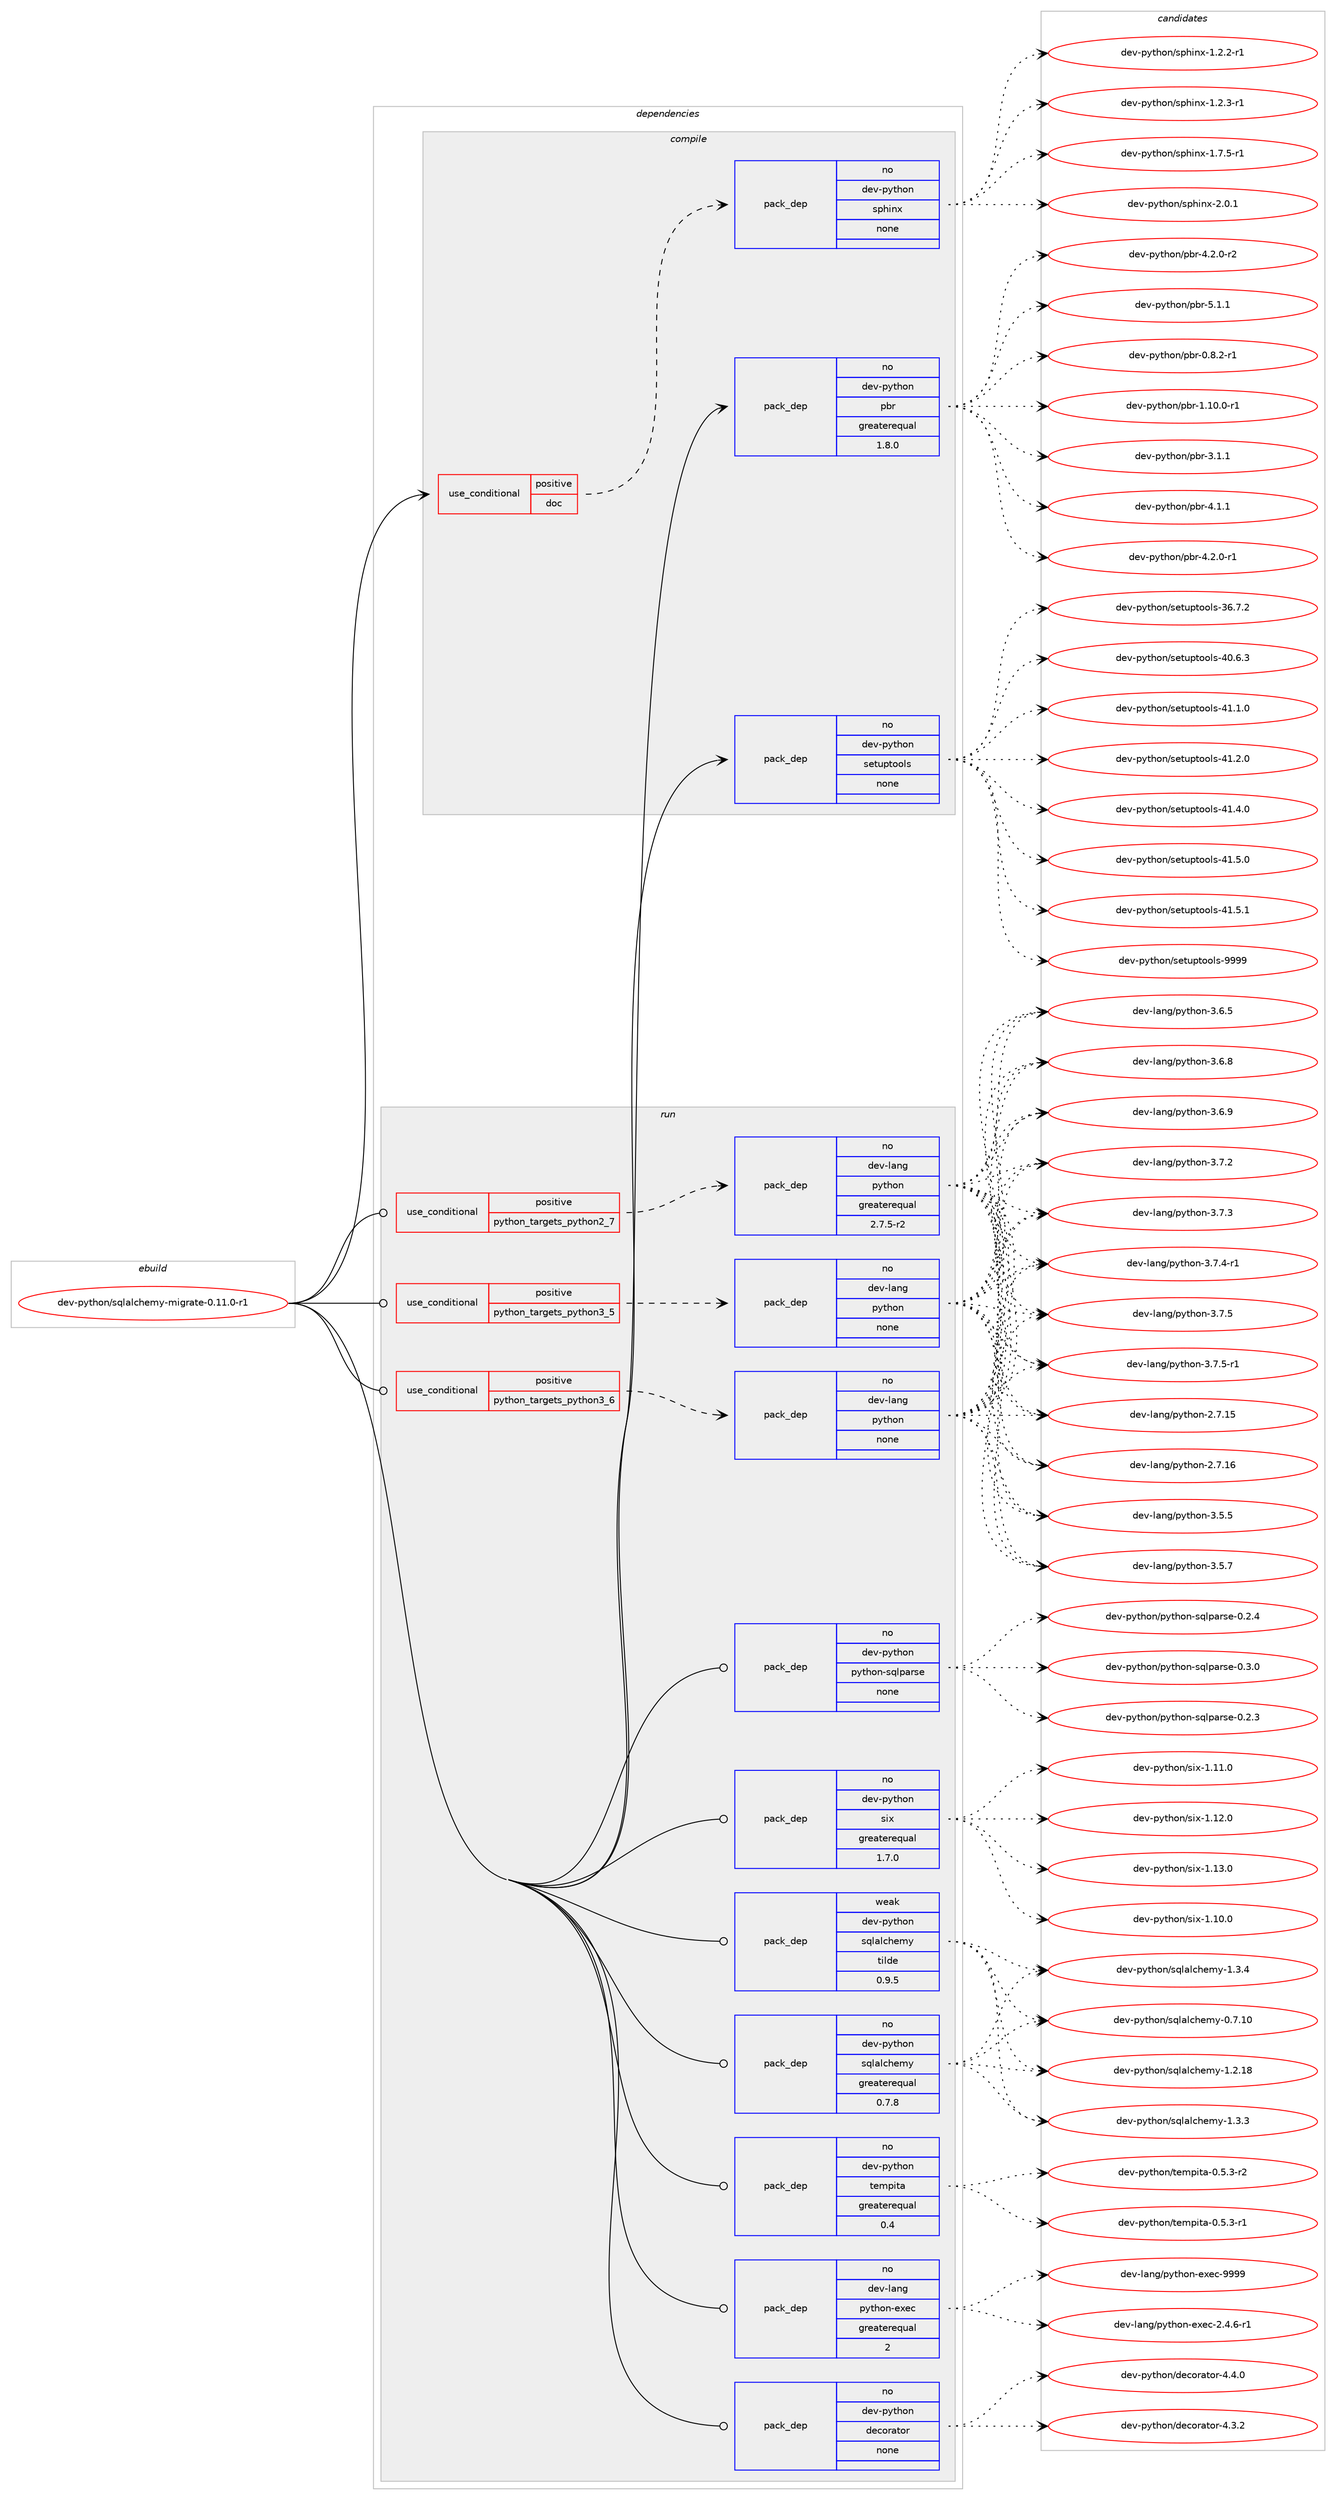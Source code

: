 digraph prolog {

# *************
# Graph options
# *************

newrank=true;
concentrate=true;
compound=true;
graph [rankdir=LR,fontname=Helvetica,fontsize=10,ranksep=1.5];#, ranksep=2.5, nodesep=0.2];
edge  [arrowhead=vee];
node  [fontname=Helvetica,fontsize=10];

# **********
# The ebuild
# **********

subgraph cluster_leftcol {
color=gray;
rank=same;
label=<<i>ebuild</i>>;
id [label="dev-python/sqlalchemy-migrate-0.11.0-r1", color=red, width=4, href="../dev-python/sqlalchemy-migrate-0.11.0-r1.svg"];
}

# ****************
# The dependencies
# ****************

subgraph cluster_midcol {
color=gray;
label=<<i>dependencies</i>>;
subgraph cluster_compile {
fillcolor="#eeeeee";
style=filled;
label=<<i>compile</i>>;
subgraph cond149890 {
dependency638945 [label=<<TABLE BORDER="0" CELLBORDER="1" CELLSPACING="0" CELLPADDING="4"><TR><TD ROWSPAN="3" CELLPADDING="10">use_conditional</TD></TR><TR><TD>positive</TD></TR><TR><TD>doc</TD></TR></TABLE>>, shape=none, color=red];
subgraph pack477174 {
dependency638946 [label=<<TABLE BORDER="0" CELLBORDER="1" CELLSPACING="0" CELLPADDING="4" WIDTH="220"><TR><TD ROWSPAN="6" CELLPADDING="30">pack_dep</TD></TR><TR><TD WIDTH="110">no</TD></TR><TR><TD>dev-python</TD></TR><TR><TD>sphinx</TD></TR><TR><TD>none</TD></TR><TR><TD></TD></TR></TABLE>>, shape=none, color=blue];
}
dependency638945:e -> dependency638946:w [weight=20,style="dashed",arrowhead="vee"];
}
id:e -> dependency638945:w [weight=20,style="solid",arrowhead="vee"];
subgraph pack477175 {
dependency638947 [label=<<TABLE BORDER="0" CELLBORDER="1" CELLSPACING="0" CELLPADDING="4" WIDTH="220"><TR><TD ROWSPAN="6" CELLPADDING="30">pack_dep</TD></TR><TR><TD WIDTH="110">no</TD></TR><TR><TD>dev-python</TD></TR><TR><TD>pbr</TD></TR><TR><TD>greaterequal</TD></TR><TR><TD>1.8.0</TD></TR></TABLE>>, shape=none, color=blue];
}
id:e -> dependency638947:w [weight=20,style="solid",arrowhead="vee"];
subgraph pack477176 {
dependency638948 [label=<<TABLE BORDER="0" CELLBORDER="1" CELLSPACING="0" CELLPADDING="4" WIDTH="220"><TR><TD ROWSPAN="6" CELLPADDING="30">pack_dep</TD></TR><TR><TD WIDTH="110">no</TD></TR><TR><TD>dev-python</TD></TR><TR><TD>setuptools</TD></TR><TR><TD>none</TD></TR><TR><TD></TD></TR></TABLE>>, shape=none, color=blue];
}
id:e -> dependency638948:w [weight=20,style="solid",arrowhead="vee"];
}
subgraph cluster_compileandrun {
fillcolor="#eeeeee";
style=filled;
label=<<i>compile and run</i>>;
}
subgraph cluster_run {
fillcolor="#eeeeee";
style=filled;
label=<<i>run</i>>;
subgraph cond149891 {
dependency638949 [label=<<TABLE BORDER="0" CELLBORDER="1" CELLSPACING="0" CELLPADDING="4"><TR><TD ROWSPAN="3" CELLPADDING="10">use_conditional</TD></TR><TR><TD>positive</TD></TR><TR><TD>python_targets_python2_7</TD></TR></TABLE>>, shape=none, color=red];
subgraph pack477177 {
dependency638950 [label=<<TABLE BORDER="0" CELLBORDER="1" CELLSPACING="0" CELLPADDING="4" WIDTH="220"><TR><TD ROWSPAN="6" CELLPADDING="30">pack_dep</TD></TR><TR><TD WIDTH="110">no</TD></TR><TR><TD>dev-lang</TD></TR><TR><TD>python</TD></TR><TR><TD>greaterequal</TD></TR><TR><TD>2.7.5-r2</TD></TR></TABLE>>, shape=none, color=blue];
}
dependency638949:e -> dependency638950:w [weight=20,style="dashed",arrowhead="vee"];
}
id:e -> dependency638949:w [weight=20,style="solid",arrowhead="odot"];
subgraph cond149892 {
dependency638951 [label=<<TABLE BORDER="0" CELLBORDER="1" CELLSPACING="0" CELLPADDING="4"><TR><TD ROWSPAN="3" CELLPADDING="10">use_conditional</TD></TR><TR><TD>positive</TD></TR><TR><TD>python_targets_python3_5</TD></TR></TABLE>>, shape=none, color=red];
subgraph pack477178 {
dependency638952 [label=<<TABLE BORDER="0" CELLBORDER="1" CELLSPACING="0" CELLPADDING="4" WIDTH="220"><TR><TD ROWSPAN="6" CELLPADDING="30">pack_dep</TD></TR><TR><TD WIDTH="110">no</TD></TR><TR><TD>dev-lang</TD></TR><TR><TD>python</TD></TR><TR><TD>none</TD></TR><TR><TD></TD></TR></TABLE>>, shape=none, color=blue];
}
dependency638951:e -> dependency638952:w [weight=20,style="dashed",arrowhead="vee"];
}
id:e -> dependency638951:w [weight=20,style="solid",arrowhead="odot"];
subgraph cond149893 {
dependency638953 [label=<<TABLE BORDER="0" CELLBORDER="1" CELLSPACING="0" CELLPADDING="4"><TR><TD ROWSPAN="3" CELLPADDING="10">use_conditional</TD></TR><TR><TD>positive</TD></TR><TR><TD>python_targets_python3_6</TD></TR></TABLE>>, shape=none, color=red];
subgraph pack477179 {
dependency638954 [label=<<TABLE BORDER="0" CELLBORDER="1" CELLSPACING="0" CELLPADDING="4" WIDTH="220"><TR><TD ROWSPAN="6" CELLPADDING="30">pack_dep</TD></TR><TR><TD WIDTH="110">no</TD></TR><TR><TD>dev-lang</TD></TR><TR><TD>python</TD></TR><TR><TD>none</TD></TR><TR><TD></TD></TR></TABLE>>, shape=none, color=blue];
}
dependency638953:e -> dependency638954:w [weight=20,style="dashed",arrowhead="vee"];
}
id:e -> dependency638953:w [weight=20,style="solid",arrowhead="odot"];
subgraph pack477180 {
dependency638955 [label=<<TABLE BORDER="0" CELLBORDER="1" CELLSPACING="0" CELLPADDING="4" WIDTH="220"><TR><TD ROWSPAN="6" CELLPADDING="30">pack_dep</TD></TR><TR><TD WIDTH="110">no</TD></TR><TR><TD>dev-lang</TD></TR><TR><TD>python-exec</TD></TR><TR><TD>greaterequal</TD></TR><TR><TD>2</TD></TR></TABLE>>, shape=none, color=blue];
}
id:e -> dependency638955:w [weight=20,style="solid",arrowhead="odot"];
subgraph pack477181 {
dependency638956 [label=<<TABLE BORDER="0" CELLBORDER="1" CELLSPACING="0" CELLPADDING="4" WIDTH="220"><TR><TD ROWSPAN="6" CELLPADDING="30">pack_dep</TD></TR><TR><TD WIDTH="110">no</TD></TR><TR><TD>dev-python</TD></TR><TR><TD>decorator</TD></TR><TR><TD>none</TD></TR><TR><TD></TD></TR></TABLE>>, shape=none, color=blue];
}
id:e -> dependency638956:w [weight=20,style="solid",arrowhead="odot"];
subgraph pack477182 {
dependency638957 [label=<<TABLE BORDER="0" CELLBORDER="1" CELLSPACING="0" CELLPADDING="4" WIDTH="220"><TR><TD ROWSPAN="6" CELLPADDING="30">pack_dep</TD></TR><TR><TD WIDTH="110">no</TD></TR><TR><TD>dev-python</TD></TR><TR><TD>python-sqlparse</TD></TR><TR><TD>none</TD></TR><TR><TD></TD></TR></TABLE>>, shape=none, color=blue];
}
id:e -> dependency638957:w [weight=20,style="solid",arrowhead="odot"];
subgraph pack477183 {
dependency638958 [label=<<TABLE BORDER="0" CELLBORDER="1" CELLSPACING="0" CELLPADDING="4" WIDTH="220"><TR><TD ROWSPAN="6" CELLPADDING="30">pack_dep</TD></TR><TR><TD WIDTH="110">no</TD></TR><TR><TD>dev-python</TD></TR><TR><TD>six</TD></TR><TR><TD>greaterequal</TD></TR><TR><TD>1.7.0</TD></TR></TABLE>>, shape=none, color=blue];
}
id:e -> dependency638958:w [weight=20,style="solid",arrowhead="odot"];
subgraph pack477184 {
dependency638959 [label=<<TABLE BORDER="0" CELLBORDER="1" CELLSPACING="0" CELLPADDING="4" WIDTH="220"><TR><TD ROWSPAN="6" CELLPADDING="30">pack_dep</TD></TR><TR><TD WIDTH="110">no</TD></TR><TR><TD>dev-python</TD></TR><TR><TD>sqlalchemy</TD></TR><TR><TD>greaterequal</TD></TR><TR><TD>0.7.8</TD></TR></TABLE>>, shape=none, color=blue];
}
id:e -> dependency638959:w [weight=20,style="solid",arrowhead="odot"];
subgraph pack477185 {
dependency638960 [label=<<TABLE BORDER="0" CELLBORDER="1" CELLSPACING="0" CELLPADDING="4" WIDTH="220"><TR><TD ROWSPAN="6" CELLPADDING="30">pack_dep</TD></TR><TR><TD WIDTH="110">no</TD></TR><TR><TD>dev-python</TD></TR><TR><TD>tempita</TD></TR><TR><TD>greaterequal</TD></TR><TR><TD>0.4</TD></TR></TABLE>>, shape=none, color=blue];
}
id:e -> dependency638960:w [weight=20,style="solid",arrowhead="odot"];
subgraph pack477186 {
dependency638961 [label=<<TABLE BORDER="0" CELLBORDER="1" CELLSPACING="0" CELLPADDING="4" WIDTH="220"><TR><TD ROWSPAN="6" CELLPADDING="30">pack_dep</TD></TR><TR><TD WIDTH="110">weak</TD></TR><TR><TD>dev-python</TD></TR><TR><TD>sqlalchemy</TD></TR><TR><TD>tilde</TD></TR><TR><TD>0.9.5</TD></TR></TABLE>>, shape=none, color=blue];
}
id:e -> dependency638961:w [weight=20,style="solid",arrowhead="odot"];
}
}

# **************
# The candidates
# **************

subgraph cluster_choices {
rank=same;
color=gray;
label=<<i>candidates</i>>;

subgraph choice477174 {
color=black;
nodesep=1;
choice10010111845112121116104111110471151121041051101204549465046504511449 [label="dev-python/sphinx-1.2.2-r1", color=red, width=4,href="../dev-python/sphinx-1.2.2-r1.svg"];
choice10010111845112121116104111110471151121041051101204549465046514511449 [label="dev-python/sphinx-1.2.3-r1", color=red, width=4,href="../dev-python/sphinx-1.2.3-r1.svg"];
choice10010111845112121116104111110471151121041051101204549465546534511449 [label="dev-python/sphinx-1.7.5-r1", color=red, width=4,href="../dev-python/sphinx-1.7.5-r1.svg"];
choice1001011184511212111610411111047115112104105110120455046484649 [label="dev-python/sphinx-2.0.1", color=red, width=4,href="../dev-python/sphinx-2.0.1.svg"];
dependency638946:e -> choice10010111845112121116104111110471151121041051101204549465046504511449:w [style=dotted,weight="100"];
dependency638946:e -> choice10010111845112121116104111110471151121041051101204549465046514511449:w [style=dotted,weight="100"];
dependency638946:e -> choice10010111845112121116104111110471151121041051101204549465546534511449:w [style=dotted,weight="100"];
dependency638946:e -> choice1001011184511212111610411111047115112104105110120455046484649:w [style=dotted,weight="100"];
}
subgraph choice477175 {
color=black;
nodesep=1;
choice1001011184511212111610411111047112981144548465646504511449 [label="dev-python/pbr-0.8.2-r1", color=red, width=4,href="../dev-python/pbr-0.8.2-r1.svg"];
choice100101118451121211161041111104711298114454946494846484511449 [label="dev-python/pbr-1.10.0-r1", color=red, width=4,href="../dev-python/pbr-1.10.0-r1.svg"];
choice100101118451121211161041111104711298114455146494649 [label="dev-python/pbr-3.1.1", color=red, width=4,href="../dev-python/pbr-3.1.1.svg"];
choice100101118451121211161041111104711298114455246494649 [label="dev-python/pbr-4.1.1", color=red, width=4,href="../dev-python/pbr-4.1.1.svg"];
choice1001011184511212111610411111047112981144552465046484511449 [label="dev-python/pbr-4.2.0-r1", color=red, width=4,href="../dev-python/pbr-4.2.0-r1.svg"];
choice1001011184511212111610411111047112981144552465046484511450 [label="dev-python/pbr-4.2.0-r2", color=red, width=4,href="../dev-python/pbr-4.2.0-r2.svg"];
choice100101118451121211161041111104711298114455346494649 [label="dev-python/pbr-5.1.1", color=red, width=4,href="../dev-python/pbr-5.1.1.svg"];
dependency638947:e -> choice1001011184511212111610411111047112981144548465646504511449:w [style=dotted,weight="100"];
dependency638947:e -> choice100101118451121211161041111104711298114454946494846484511449:w [style=dotted,weight="100"];
dependency638947:e -> choice100101118451121211161041111104711298114455146494649:w [style=dotted,weight="100"];
dependency638947:e -> choice100101118451121211161041111104711298114455246494649:w [style=dotted,weight="100"];
dependency638947:e -> choice1001011184511212111610411111047112981144552465046484511449:w [style=dotted,weight="100"];
dependency638947:e -> choice1001011184511212111610411111047112981144552465046484511450:w [style=dotted,weight="100"];
dependency638947:e -> choice100101118451121211161041111104711298114455346494649:w [style=dotted,weight="100"];
}
subgraph choice477176 {
color=black;
nodesep=1;
choice100101118451121211161041111104711510111611711211611111110811545515446554650 [label="dev-python/setuptools-36.7.2", color=red, width=4,href="../dev-python/setuptools-36.7.2.svg"];
choice100101118451121211161041111104711510111611711211611111110811545524846544651 [label="dev-python/setuptools-40.6.3", color=red, width=4,href="../dev-python/setuptools-40.6.3.svg"];
choice100101118451121211161041111104711510111611711211611111110811545524946494648 [label="dev-python/setuptools-41.1.0", color=red, width=4,href="../dev-python/setuptools-41.1.0.svg"];
choice100101118451121211161041111104711510111611711211611111110811545524946504648 [label="dev-python/setuptools-41.2.0", color=red, width=4,href="../dev-python/setuptools-41.2.0.svg"];
choice100101118451121211161041111104711510111611711211611111110811545524946524648 [label="dev-python/setuptools-41.4.0", color=red, width=4,href="../dev-python/setuptools-41.4.0.svg"];
choice100101118451121211161041111104711510111611711211611111110811545524946534648 [label="dev-python/setuptools-41.5.0", color=red, width=4,href="../dev-python/setuptools-41.5.0.svg"];
choice100101118451121211161041111104711510111611711211611111110811545524946534649 [label="dev-python/setuptools-41.5.1", color=red, width=4,href="../dev-python/setuptools-41.5.1.svg"];
choice10010111845112121116104111110471151011161171121161111111081154557575757 [label="dev-python/setuptools-9999", color=red, width=4,href="../dev-python/setuptools-9999.svg"];
dependency638948:e -> choice100101118451121211161041111104711510111611711211611111110811545515446554650:w [style=dotted,weight="100"];
dependency638948:e -> choice100101118451121211161041111104711510111611711211611111110811545524846544651:w [style=dotted,weight="100"];
dependency638948:e -> choice100101118451121211161041111104711510111611711211611111110811545524946494648:w [style=dotted,weight="100"];
dependency638948:e -> choice100101118451121211161041111104711510111611711211611111110811545524946504648:w [style=dotted,weight="100"];
dependency638948:e -> choice100101118451121211161041111104711510111611711211611111110811545524946524648:w [style=dotted,weight="100"];
dependency638948:e -> choice100101118451121211161041111104711510111611711211611111110811545524946534648:w [style=dotted,weight="100"];
dependency638948:e -> choice100101118451121211161041111104711510111611711211611111110811545524946534649:w [style=dotted,weight="100"];
dependency638948:e -> choice10010111845112121116104111110471151011161171121161111111081154557575757:w [style=dotted,weight="100"];
}
subgraph choice477177 {
color=black;
nodesep=1;
choice10010111845108971101034711212111610411111045504655464953 [label="dev-lang/python-2.7.15", color=red, width=4,href="../dev-lang/python-2.7.15.svg"];
choice10010111845108971101034711212111610411111045504655464954 [label="dev-lang/python-2.7.16", color=red, width=4,href="../dev-lang/python-2.7.16.svg"];
choice100101118451089711010347112121116104111110455146534653 [label="dev-lang/python-3.5.5", color=red, width=4,href="../dev-lang/python-3.5.5.svg"];
choice100101118451089711010347112121116104111110455146534655 [label="dev-lang/python-3.5.7", color=red, width=4,href="../dev-lang/python-3.5.7.svg"];
choice100101118451089711010347112121116104111110455146544653 [label="dev-lang/python-3.6.5", color=red, width=4,href="../dev-lang/python-3.6.5.svg"];
choice100101118451089711010347112121116104111110455146544656 [label="dev-lang/python-3.6.8", color=red, width=4,href="../dev-lang/python-3.6.8.svg"];
choice100101118451089711010347112121116104111110455146544657 [label="dev-lang/python-3.6.9", color=red, width=4,href="../dev-lang/python-3.6.9.svg"];
choice100101118451089711010347112121116104111110455146554650 [label="dev-lang/python-3.7.2", color=red, width=4,href="../dev-lang/python-3.7.2.svg"];
choice100101118451089711010347112121116104111110455146554651 [label="dev-lang/python-3.7.3", color=red, width=4,href="../dev-lang/python-3.7.3.svg"];
choice1001011184510897110103471121211161041111104551465546524511449 [label="dev-lang/python-3.7.4-r1", color=red, width=4,href="../dev-lang/python-3.7.4-r1.svg"];
choice100101118451089711010347112121116104111110455146554653 [label="dev-lang/python-3.7.5", color=red, width=4,href="../dev-lang/python-3.7.5.svg"];
choice1001011184510897110103471121211161041111104551465546534511449 [label="dev-lang/python-3.7.5-r1", color=red, width=4,href="../dev-lang/python-3.7.5-r1.svg"];
dependency638950:e -> choice10010111845108971101034711212111610411111045504655464953:w [style=dotted,weight="100"];
dependency638950:e -> choice10010111845108971101034711212111610411111045504655464954:w [style=dotted,weight="100"];
dependency638950:e -> choice100101118451089711010347112121116104111110455146534653:w [style=dotted,weight="100"];
dependency638950:e -> choice100101118451089711010347112121116104111110455146534655:w [style=dotted,weight="100"];
dependency638950:e -> choice100101118451089711010347112121116104111110455146544653:w [style=dotted,weight="100"];
dependency638950:e -> choice100101118451089711010347112121116104111110455146544656:w [style=dotted,weight="100"];
dependency638950:e -> choice100101118451089711010347112121116104111110455146544657:w [style=dotted,weight="100"];
dependency638950:e -> choice100101118451089711010347112121116104111110455146554650:w [style=dotted,weight="100"];
dependency638950:e -> choice100101118451089711010347112121116104111110455146554651:w [style=dotted,weight="100"];
dependency638950:e -> choice1001011184510897110103471121211161041111104551465546524511449:w [style=dotted,weight="100"];
dependency638950:e -> choice100101118451089711010347112121116104111110455146554653:w [style=dotted,weight="100"];
dependency638950:e -> choice1001011184510897110103471121211161041111104551465546534511449:w [style=dotted,weight="100"];
}
subgraph choice477178 {
color=black;
nodesep=1;
choice10010111845108971101034711212111610411111045504655464953 [label="dev-lang/python-2.7.15", color=red, width=4,href="../dev-lang/python-2.7.15.svg"];
choice10010111845108971101034711212111610411111045504655464954 [label="dev-lang/python-2.7.16", color=red, width=4,href="../dev-lang/python-2.7.16.svg"];
choice100101118451089711010347112121116104111110455146534653 [label="dev-lang/python-3.5.5", color=red, width=4,href="../dev-lang/python-3.5.5.svg"];
choice100101118451089711010347112121116104111110455146534655 [label="dev-lang/python-3.5.7", color=red, width=4,href="../dev-lang/python-3.5.7.svg"];
choice100101118451089711010347112121116104111110455146544653 [label="dev-lang/python-3.6.5", color=red, width=4,href="../dev-lang/python-3.6.5.svg"];
choice100101118451089711010347112121116104111110455146544656 [label="dev-lang/python-3.6.8", color=red, width=4,href="../dev-lang/python-3.6.8.svg"];
choice100101118451089711010347112121116104111110455146544657 [label="dev-lang/python-3.6.9", color=red, width=4,href="../dev-lang/python-3.6.9.svg"];
choice100101118451089711010347112121116104111110455146554650 [label="dev-lang/python-3.7.2", color=red, width=4,href="../dev-lang/python-3.7.2.svg"];
choice100101118451089711010347112121116104111110455146554651 [label="dev-lang/python-3.7.3", color=red, width=4,href="../dev-lang/python-3.7.3.svg"];
choice1001011184510897110103471121211161041111104551465546524511449 [label="dev-lang/python-3.7.4-r1", color=red, width=4,href="../dev-lang/python-3.7.4-r1.svg"];
choice100101118451089711010347112121116104111110455146554653 [label="dev-lang/python-3.7.5", color=red, width=4,href="../dev-lang/python-3.7.5.svg"];
choice1001011184510897110103471121211161041111104551465546534511449 [label="dev-lang/python-3.7.5-r1", color=red, width=4,href="../dev-lang/python-3.7.5-r1.svg"];
dependency638952:e -> choice10010111845108971101034711212111610411111045504655464953:w [style=dotted,weight="100"];
dependency638952:e -> choice10010111845108971101034711212111610411111045504655464954:w [style=dotted,weight="100"];
dependency638952:e -> choice100101118451089711010347112121116104111110455146534653:w [style=dotted,weight="100"];
dependency638952:e -> choice100101118451089711010347112121116104111110455146534655:w [style=dotted,weight="100"];
dependency638952:e -> choice100101118451089711010347112121116104111110455146544653:w [style=dotted,weight="100"];
dependency638952:e -> choice100101118451089711010347112121116104111110455146544656:w [style=dotted,weight="100"];
dependency638952:e -> choice100101118451089711010347112121116104111110455146544657:w [style=dotted,weight="100"];
dependency638952:e -> choice100101118451089711010347112121116104111110455146554650:w [style=dotted,weight="100"];
dependency638952:e -> choice100101118451089711010347112121116104111110455146554651:w [style=dotted,weight="100"];
dependency638952:e -> choice1001011184510897110103471121211161041111104551465546524511449:w [style=dotted,weight="100"];
dependency638952:e -> choice100101118451089711010347112121116104111110455146554653:w [style=dotted,weight="100"];
dependency638952:e -> choice1001011184510897110103471121211161041111104551465546534511449:w [style=dotted,weight="100"];
}
subgraph choice477179 {
color=black;
nodesep=1;
choice10010111845108971101034711212111610411111045504655464953 [label="dev-lang/python-2.7.15", color=red, width=4,href="../dev-lang/python-2.7.15.svg"];
choice10010111845108971101034711212111610411111045504655464954 [label="dev-lang/python-2.7.16", color=red, width=4,href="../dev-lang/python-2.7.16.svg"];
choice100101118451089711010347112121116104111110455146534653 [label="dev-lang/python-3.5.5", color=red, width=4,href="../dev-lang/python-3.5.5.svg"];
choice100101118451089711010347112121116104111110455146534655 [label="dev-lang/python-3.5.7", color=red, width=4,href="../dev-lang/python-3.5.7.svg"];
choice100101118451089711010347112121116104111110455146544653 [label="dev-lang/python-3.6.5", color=red, width=4,href="../dev-lang/python-3.6.5.svg"];
choice100101118451089711010347112121116104111110455146544656 [label="dev-lang/python-3.6.8", color=red, width=4,href="../dev-lang/python-3.6.8.svg"];
choice100101118451089711010347112121116104111110455146544657 [label="dev-lang/python-3.6.9", color=red, width=4,href="../dev-lang/python-3.6.9.svg"];
choice100101118451089711010347112121116104111110455146554650 [label="dev-lang/python-3.7.2", color=red, width=4,href="../dev-lang/python-3.7.2.svg"];
choice100101118451089711010347112121116104111110455146554651 [label="dev-lang/python-3.7.3", color=red, width=4,href="../dev-lang/python-3.7.3.svg"];
choice1001011184510897110103471121211161041111104551465546524511449 [label="dev-lang/python-3.7.4-r1", color=red, width=4,href="../dev-lang/python-3.7.4-r1.svg"];
choice100101118451089711010347112121116104111110455146554653 [label="dev-lang/python-3.7.5", color=red, width=4,href="../dev-lang/python-3.7.5.svg"];
choice1001011184510897110103471121211161041111104551465546534511449 [label="dev-lang/python-3.7.5-r1", color=red, width=4,href="../dev-lang/python-3.7.5-r1.svg"];
dependency638954:e -> choice10010111845108971101034711212111610411111045504655464953:w [style=dotted,weight="100"];
dependency638954:e -> choice10010111845108971101034711212111610411111045504655464954:w [style=dotted,weight="100"];
dependency638954:e -> choice100101118451089711010347112121116104111110455146534653:w [style=dotted,weight="100"];
dependency638954:e -> choice100101118451089711010347112121116104111110455146534655:w [style=dotted,weight="100"];
dependency638954:e -> choice100101118451089711010347112121116104111110455146544653:w [style=dotted,weight="100"];
dependency638954:e -> choice100101118451089711010347112121116104111110455146544656:w [style=dotted,weight="100"];
dependency638954:e -> choice100101118451089711010347112121116104111110455146544657:w [style=dotted,weight="100"];
dependency638954:e -> choice100101118451089711010347112121116104111110455146554650:w [style=dotted,weight="100"];
dependency638954:e -> choice100101118451089711010347112121116104111110455146554651:w [style=dotted,weight="100"];
dependency638954:e -> choice1001011184510897110103471121211161041111104551465546524511449:w [style=dotted,weight="100"];
dependency638954:e -> choice100101118451089711010347112121116104111110455146554653:w [style=dotted,weight="100"];
dependency638954:e -> choice1001011184510897110103471121211161041111104551465546534511449:w [style=dotted,weight="100"];
}
subgraph choice477180 {
color=black;
nodesep=1;
choice10010111845108971101034711212111610411111045101120101994550465246544511449 [label="dev-lang/python-exec-2.4.6-r1", color=red, width=4,href="../dev-lang/python-exec-2.4.6-r1.svg"];
choice10010111845108971101034711212111610411111045101120101994557575757 [label="dev-lang/python-exec-9999", color=red, width=4,href="../dev-lang/python-exec-9999.svg"];
dependency638955:e -> choice10010111845108971101034711212111610411111045101120101994550465246544511449:w [style=dotted,weight="100"];
dependency638955:e -> choice10010111845108971101034711212111610411111045101120101994557575757:w [style=dotted,weight="100"];
}
subgraph choice477181 {
color=black;
nodesep=1;
choice10010111845112121116104111110471001019911111497116111114455246514650 [label="dev-python/decorator-4.3.2", color=red, width=4,href="../dev-python/decorator-4.3.2.svg"];
choice10010111845112121116104111110471001019911111497116111114455246524648 [label="dev-python/decorator-4.4.0", color=red, width=4,href="../dev-python/decorator-4.4.0.svg"];
dependency638956:e -> choice10010111845112121116104111110471001019911111497116111114455246514650:w [style=dotted,weight="100"];
dependency638956:e -> choice10010111845112121116104111110471001019911111497116111114455246524648:w [style=dotted,weight="100"];
}
subgraph choice477182 {
color=black;
nodesep=1;
choice10010111845112121116104111110471121211161041111104511511310811297114115101454846504651 [label="dev-python/python-sqlparse-0.2.3", color=red, width=4,href="../dev-python/python-sqlparse-0.2.3.svg"];
choice10010111845112121116104111110471121211161041111104511511310811297114115101454846504652 [label="dev-python/python-sqlparse-0.2.4", color=red, width=4,href="../dev-python/python-sqlparse-0.2.4.svg"];
choice10010111845112121116104111110471121211161041111104511511310811297114115101454846514648 [label="dev-python/python-sqlparse-0.3.0", color=red, width=4,href="../dev-python/python-sqlparse-0.3.0.svg"];
dependency638957:e -> choice10010111845112121116104111110471121211161041111104511511310811297114115101454846504651:w [style=dotted,weight="100"];
dependency638957:e -> choice10010111845112121116104111110471121211161041111104511511310811297114115101454846504652:w [style=dotted,weight="100"];
dependency638957:e -> choice10010111845112121116104111110471121211161041111104511511310811297114115101454846514648:w [style=dotted,weight="100"];
}
subgraph choice477183 {
color=black;
nodesep=1;
choice100101118451121211161041111104711510512045494649484648 [label="dev-python/six-1.10.0", color=red, width=4,href="../dev-python/six-1.10.0.svg"];
choice100101118451121211161041111104711510512045494649494648 [label="dev-python/six-1.11.0", color=red, width=4,href="../dev-python/six-1.11.0.svg"];
choice100101118451121211161041111104711510512045494649504648 [label="dev-python/six-1.12.0", color=red, width=4,href="../dev-python/six-1.12.0.svg"];
choice100101118451121211161041111104711510512045494649514648 [label="dev-python/six-1.13.0", color=red, width=4,href="../dev-python/six-1.13.0.svg"];
dependency638958:e -> choice100101118451121211161041111104711510512045494649484648:w [style=dotted,weight="100"];
dependency638958:e -> choice100101118451121211161041111104711510512045494649494648:w [style=dotted,weight="100"];
dependency638958:e -> choice100101118451121211161041111104711510512045494649504648:w [style=dotted,weight="100"];
dependency638958:e -> choice100101118451121211161041111104711510512045494649514648:w [style=dotted,weight="100"];
}
subgraph choice477184 {
color=black;
nodesep=1;
choice1001011184511212111610411111047115113108971089910410110912145484655464948 [label="dev-python/sqlalchemy-0.7.10", color=red, width=4,href="../dev-python/sqlalchemy-0.7.10.svg"];
choice1001011184511212111610411111047115113108971089910410110912145494650464956 [label="dev-python/sqlalchemy-1.2.18", color=red, width=4,href="../dev-python/sqlalchemy-1.2.18.svg"];
choice10010111845112121116104111110471151131089710899104101109121454946514651 [label="dev-python/sqlalchemy-1.3.3", color=red, width=4,href="../dev-python/sqlalchemy-1.3.3.svg"];
choice10010111845112121116104111110471151131089710899104101109121454946514652 [label="dev-python/sqlalchemy-1.3.4", color=red, width=4,href="../dev-python/sqlalchemy-1.3.4.svg"];
dependency638959:e -> choice1001011184511212111610411111047115113108971089910410110912145484655464948:w [style=dotted,weight="100"];
dependency638959:e -> choice1001011184511212111610411111047115113108971089910410110912145494650464956:w [style=dotted,weight="100"];
dependency638959:e -> choice10010111845112121116104111110471151131089710899104101109121454946514651:w [style=dotted,weight="100"];
dependency638959:e -> choice10010111845112121116104111110471151131089710899104101109121454946514652:w [style=dotted,weight="100"];
}
subgraph choice477185 {
color=black;
nodesep=1;
choice1001011184511212111610411111047116101109112105116974548465346514511449 [label="dev-python/tempita-0.5.3-r1", color=red, width=4,href="../dev-python/tempita-0.5.3-r1.svg"];
choice1001011184511212111610411111047116101109112105116974548465346514511450 [label="dev-python/tempita-0.5.3-r2", color=red, width=4,href="../dev-python/tempita-0.5.3-r2.svg"];
dependency638960:e -> choice1001011184511212111610411111047116101109112105116974548465346514511449:w [style=dotted,weight="100"];
dependency638960:e -> choice1001011184511212111610411111047116101109112105116974548465346514511450:w [style=dotted,weight="100"];
}
subgraph choice477186 {
color=black;
nodesep=1;
choice1001011184511212111610411111047115113108971089910410110912145484655464948 [label="dev-python/sqlalchemy-0.7.10", color=red, width=4,href="../dev-python/sqlalchemy-0.7.10.svg"];
choice1001011184511212111610411111047115113108971089910410110912145494650464956 [label="dev-python/sqlalchemy-1.2.18", color=red, width=4,href="../dev-python/sqlalchemy-1.2.18.svg"];
choice10010111845112121116104111110471151131089710899104101109121454946514651 [label="dev-python/sqlalchemy-1.3.3", color=red, width=4,href="../dev-python/sqlalchemy-1.3.3.svg"];
choice10010111845112121116104111110471151131089710899104101109121454946514652 [label="dev-python/sqlalchemy-1.3.4", color=red, width=4,href="../dev-python/sqlalchemy-1.3.4.svg"];
dependency638961:e -> choice1001011184511212111610411111047115113108971089910410110912145484655464948:w [style=dotted,weight="100"];
dependency638961:e -> choice1001011184511212111610411111047115113108971089910410110912145494650464956:w [style=dotted,weight="100"];
dependency638961:e -> choice10010111845112121116104111110471151131089710899104101109121454946514651:w [style=dotted,weight="100"];
dependency638961:e -> choice10010111845112121116104111110471151131089710899104101109121454946514652:w [style=dotted,weight="100"];
}
}

}
